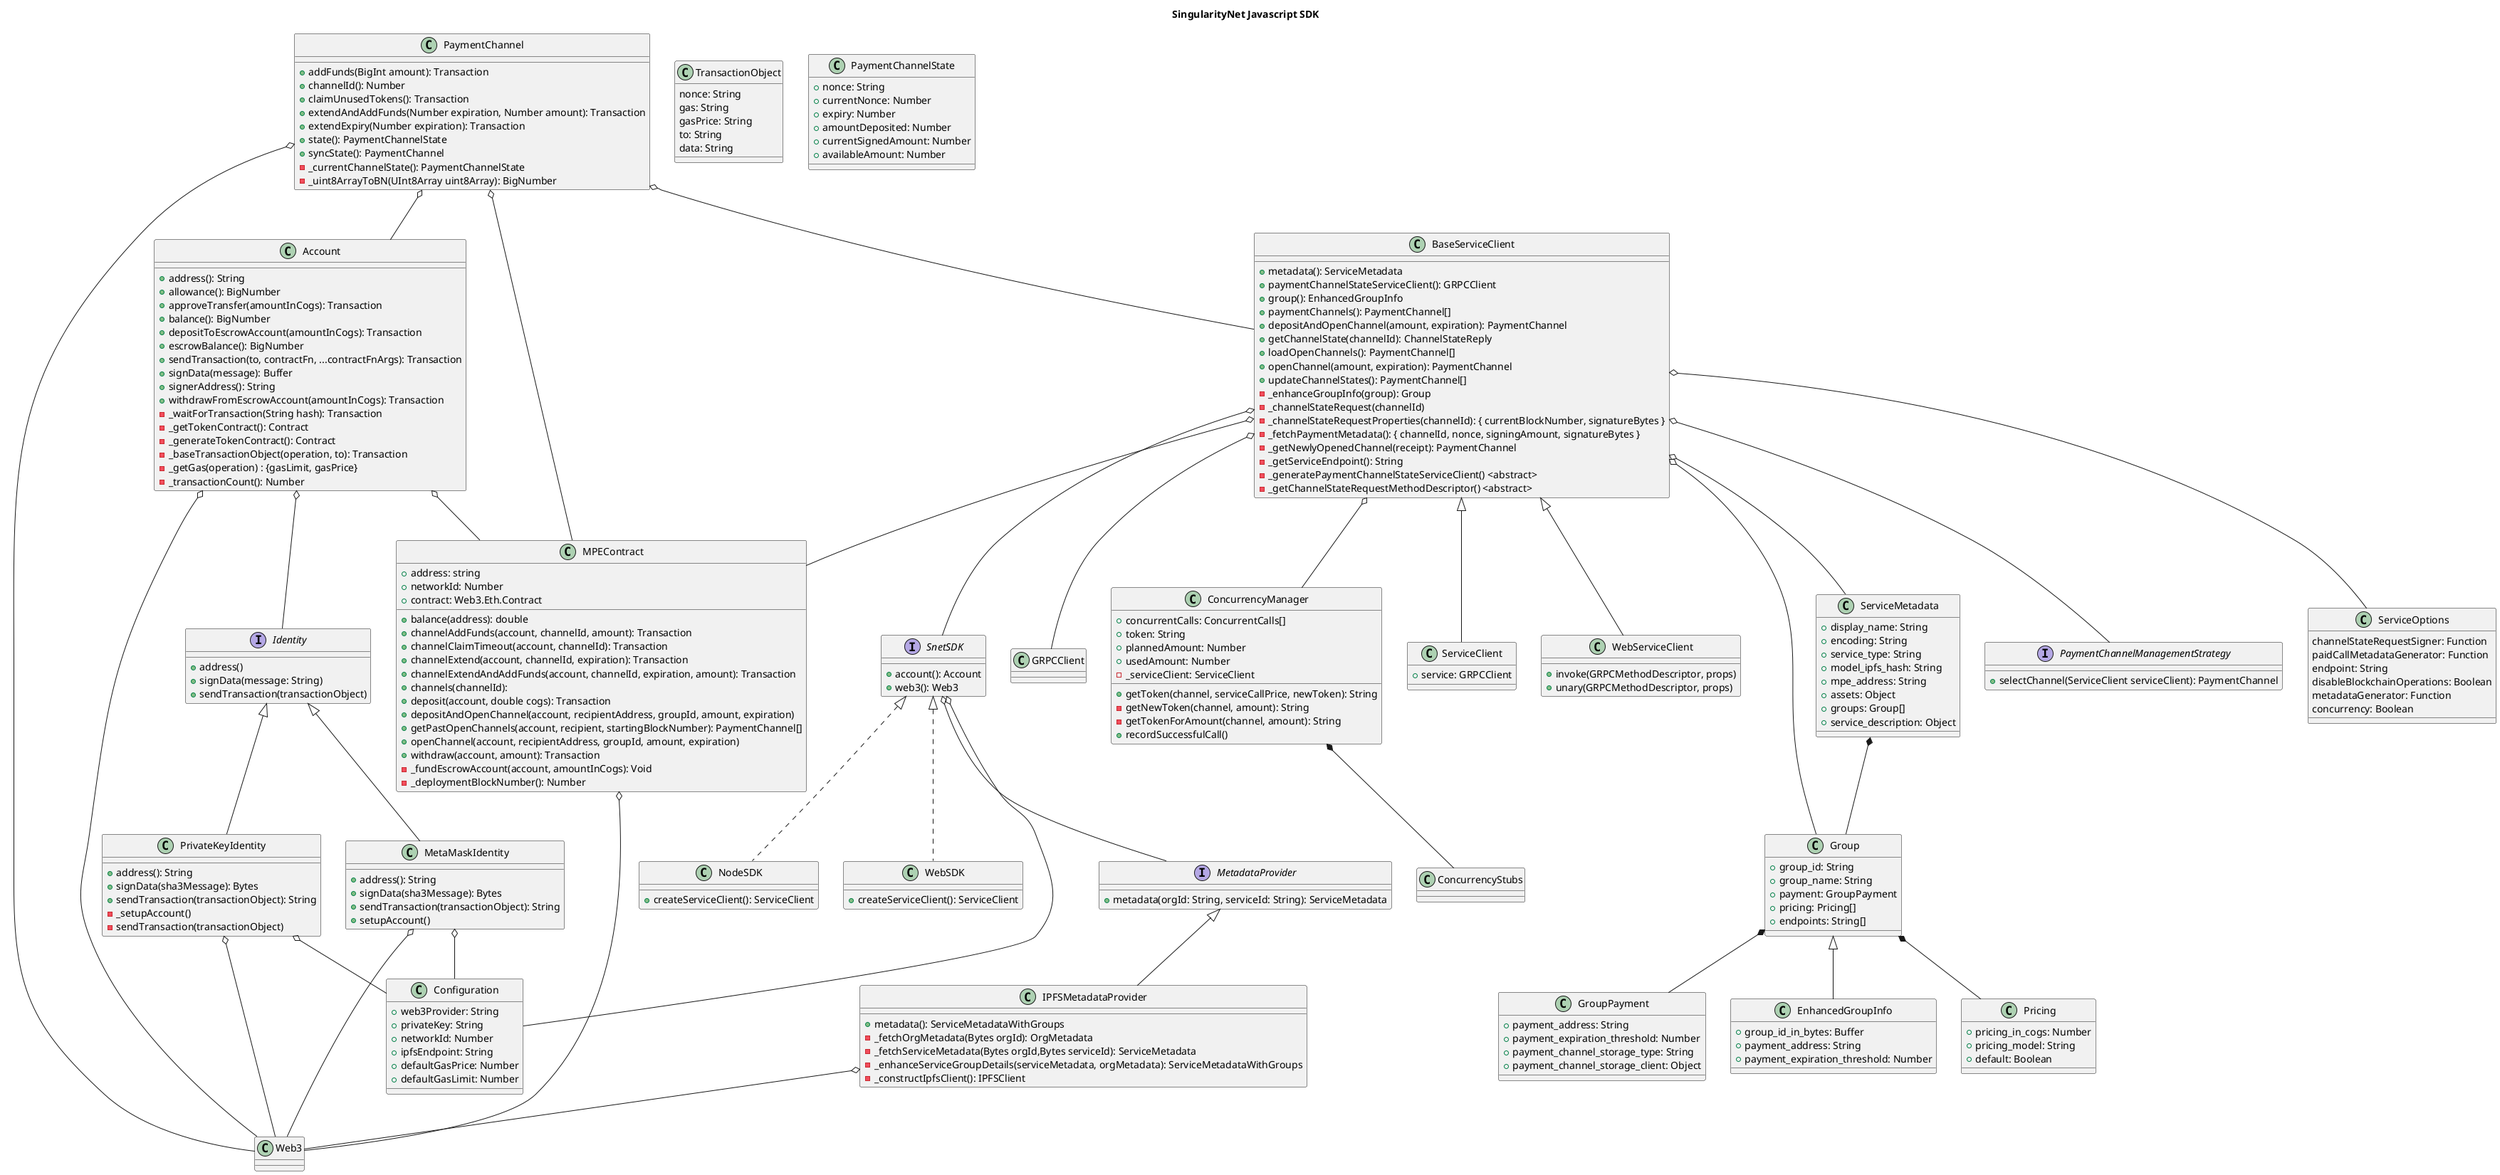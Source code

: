 @startuml

title SingularityNet Javascript SDK

!define ABSTRACT &#60;abstract&#62;

class Configuration {
  + web3Provider: String
  + privateKey: String
  + networkId: Number
  + ipfsEndpoint: String
  + defaultGasPrice: Number
  + defaultGasLimit: Number
}

class Pricing {
  + pricing_in_cogs: Number
  + pricing_model: String
  + default: Boolean
}

class GroupPayment {
  + payment_address: String
  + payment_expiration_threshold: Number
  + payment_channel_storage_type: String
  + payment_channel_storage_client: Object
}

class Group {
  + group_id: String
  + group_name: String
  + payment: GroupPayment
  + pricing: Pricing[]
  + endpoints: String[]
}

Group *-- GroupPayment
Group *-- Pricing

class ServiceMetadata {
  + display_name: String
  + encoding: String
  + service_type: String
  + model_ipfs_hash: String
  + mpe_address: String
  + assets: Object
  + groups: Group[]
  + service_description: Object
}

ServiceMetadata *-- Group

interface MetadataProvider {
  + metadata(orgId: String, serviceId: String): ServiceMetadata
}

class IPFSMetadataProvider {
  + metadata(): ServiceMetadataWithGroups
  - _fetchOrgMetadata(Bytes orgId): OrgMetadata
  - _fetchServiceMetadata(Bytes orgId,Bytes serviceId): ServiceMetadata
  - _enhanceServiceGroupDetails(serviceMetadata, orgMetadata): ServiceMetadataWithGroups
  - _constructIpfsClient(): IPFSClient
}

IPFSMetadataProvider o-- Web3

MetadataProvider <|-- IPFSMetadataProvider

class MPEContract {
  + address: string
  + networkId: Number
  + contract: Web3.Eth.Contract
  + balance(address): double
  + channelAddFunds(account, channelId, amount): Transaction
  + channelClaimTimeout(account, channelId): Transaction
  + channelExtend(account, channelId, expiration): Transaction
  + channelExtendAndAddFunds(account, channelId, expiration, amount): Transaction
  + channels(channelId):
  + deposit(account, double cogs): Transaction
  + depositAndOpenChannel(account, recipientAddress, groupId, amount, expiration)
  + getPastOpenChannels(account, recipient, startingBlockNumber): PaymentChannel[]
  + openChannel(account, recipientAddress, groupId, amount, expiration)
  + withdraw(account, amount): Transaction
  - _fundEscrowAccount(account, amountInCogs): Void
  - _deploymentBlockNumber(): Number
}

MPEContract o-- Web3

class TransactionObject {
  nonce: String
  gas: String
  gasPrice: String
  to: String
  data: String
}

class Account {
  + address(): String
  + allowance(): BigNumber
  + approveTransfer(amountInCogs): Transaction
  + balance(): BigNumber
  + depositToEscrowAccount(amountInCogs): Transaction
  + escrowBalance(): BigNumber
  + sendTransaction(to, contractFn, ...contractFnArgs): Transaction
  + signData(message): Buffer
  + signerAddress(): String
  + withdrawFromEscrowAccount(amountInCogs): Transaction
  - _waitForTransaction(String hash): Transaction
  - _getTokenContract(): Contract
  - _generateTokenContract(): Contract
  - _baseTransactionObject(operation, to): Transaction
  - _getGas(operation) : {gasLimit, gasPrice}
  - _transactionCount(): Number
}

Account o-- Web3
Account o-- MPEContract
Account o-- Identity

interface Identity {
  + address()
  + signData(message: String)
  + sendTransaction(transactionObject)
}

class PrivateKeyIdentity {
  + address(): String
  + signData(sha3Message): Bytes
  + sendTransaction(transactionObject): String
  - _setupAccount()
  - sendTransaction(transactionObject)
}

PrivateKeyIdentity o-- Configuration
PrivateKeyIdentity o-- Web3

Identity <|-- PrivateKeyIdentity

class MetaMaskIdentity {
  + address(): String
  + signData(sha3Message): Bytes
  + sendTransaction(transactionObject): String
  + setupAccount()
}

MetaMaskIdentity o-- Configuration
MetaMaskIdentity o-- Web3

Identity <|-- MetaMaskIdentity

interface PaymentChannelManagementStrategy {
  + selectChannel(ServiceClient serviceClient): PaymentChannel
}

class EnhancedGroupInfo {
  + group_id_in_bytes: Buffer
  + payment_address: String
  + payment_expiration_threshold: Number
}

Group <|-- EnhancedGroupInfo

class ServiceOptions {
  channelStateRequestSigner: Function
  paidCallMetadataGenerator: Function
  endpoint: String
  disableBlockchainOperations: Boolean
  metadataGenerator: Function
  concurrency: Boolean
}

class BaseServiceClient {
  + metadata(): ServiceMetadata
  + paymentChannelStateServiceClient(): GRPCClient
  + group(): EnhancedGroupInfo
  + paymentChannels(): PaymentChannel[]
  + depositAndOpenChannel(amount, expiration): PaymentChannel
  + getChannelState(channelId): ChannelStateReply
  + loadOpenChannels(): PaymentChannel[]
  + openChannel(amount, expiration): PaymentChannel
  + updateChannelStates(): PaymentChannel[]
  - _enhanceGroupInfo(group): Group
  - _channelStateRequest(channelId)
  - _channelStateRequestProperties(channelId): { currentBlockNumber, signatureBytes }
  - _fetchPaymentMetadata(): { channelId, nonce, signingAmount, signatureBytes }
  - _getNewlyOpenedChannel(receipt): PaymentChannel
  - _getServiceEndpoint(): String
  - _generatePaymentChannelStateServiceClient() ABSTRACT
  - _getChannelStateRequestMethodDescriptor() ABSTRACT
}

BaseServiceClient o-- SnetSDK
BaseServiceClient o-- MPEContract
BaseServiceClient o-- ServiceMetadata
BaseServiceClient o-- Group
BaseServiceClient o-- GRPCClient
BaseServiceClient o-- PaymentChannelManagementStrategy
BaseServiceClient o-- ServiceOptions
BaseServiceClient o-- ConcurrencyManager

class ServiceClient {
  + service: GRPCClient
}

BaseServiceClient <|-- ServiceClient

class WebServiceClient {
  + invoke(GRPCMethodDescriptor, props)
  + unary(GRPCMethodDescriptor, props)
}

BaseServiceClient <|-- WebServiceClient

class PaymentChannelState {
  + nonce: String
  + currentNonce: Number
  + expiry: Number
  + amountDeposited: Number
  + currentSignedAmount: Number
  + availableAmount: Number
}

class PaymentChannel {
  + addFunds(BigInt amount): Transaction
  + channelId(): Number
  + claimUnusedTokens(): Transaction
  + extendAndAddFunds(Number expiration, Number amount): Transaction
  + extendExpiry(Number expiration): Transaction
  + state(): PaymentChannelState
  + syncState(): PaymentChannel
  - _currentChannelState(): PaymentChannelState
  - _uint8ArrayToBN(UInt8Array uint8Array): BigNumber
}

PaymentChannel o-- Web3
PaymentChannel o-- Account
PaymentChannel o-- MPEContract
PaymentChannel o-- BaseServiceClient

class ConcurrencyManager {
 + concurrentCalls: ConcurrentCalls[]
 + token: String
 + plannedAmount: Number
 + usedAmount: Number
 - _serviceClient: ServiceClient
 + getToken(channel, serviceCallPrice, newToken): String
 - getNewToken(channel, amount): String
 - getTokenForAmount(channel, amount): String
 + recordSuccessfulCall()
}

ConcurrencyManager *-- ConcurrencyStubs

interface SnetSDK {
  + account(): Account
  + web3(): Web3
}

SnetSDK o-- Configuration
SnetSDK o-- MetadataProvider

class NodeSDK {
  + createServiceClient(): ServiceClient
}

SnetSDK <|.. NodeSDK

class WebSDK {
  + createServiceClient(): ServiceClient
}

SnetSDK <|.. WebSDK
@enduml
